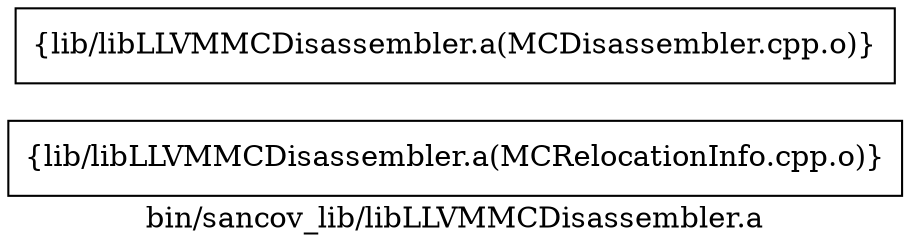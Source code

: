 digraph "bin/sancov_lib/libLLVMMCDisassembler.a" {
	label="bin/sancov_lib/libLLVMMCDisassembler.a";
	rankdir=LR;

	Node0x55e604452098 [shape=record,shape=box,group=0,label="{lib/libLLVMMCDisassembler.a(MCRelocationInfo.cpp.o)}"];
	Node0x55e604451e18 [shape=record,shape=box,group=0,label="{lib/libLLVMMCDisassembler.a(MCDisassembler.cpp.o)}"];
}
